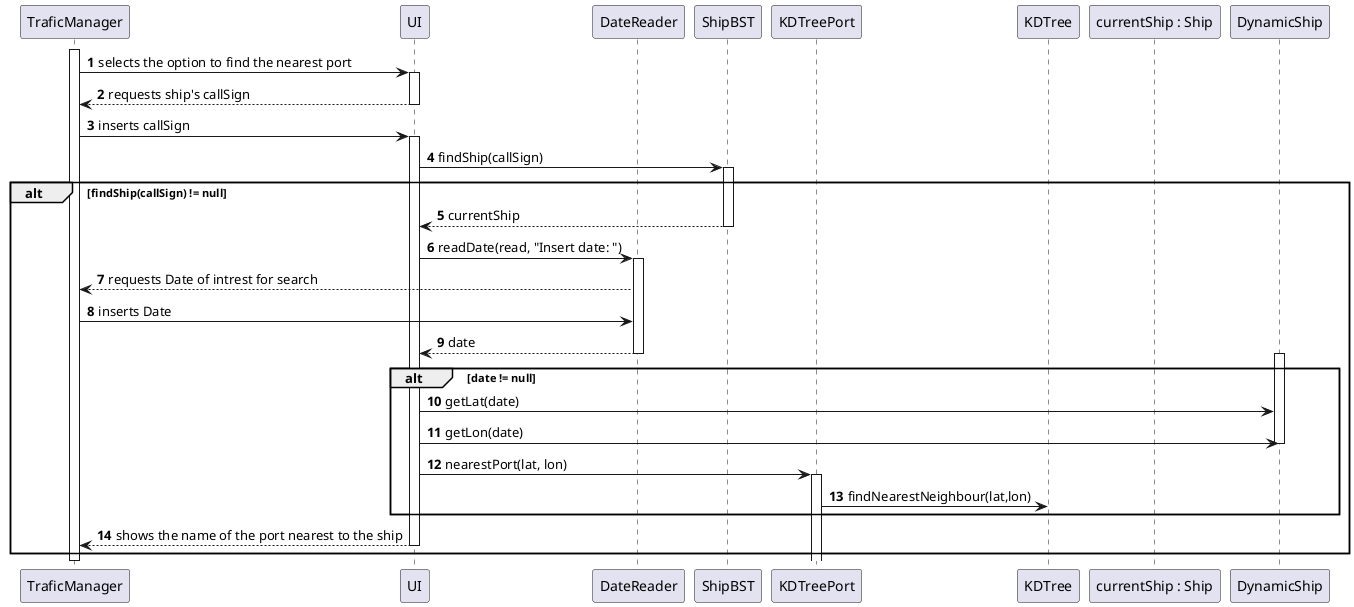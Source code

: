 @startuml
'https://plantuml.com/sequence-diagram

autonumber

participant "TraficManager" as tm
participant "UI" as ui
participant "DateReader" as read
participant "ShipBST" as sbst
participant "KDTreePort" as kdtree
participant "KDTree" as kd
participant "currentShip : Ship" as current
participant "DynamicShip" as ds


activate tm
    tm->ui : selects the option to find the nearest port
activate ui
    ui-->tm : requests ship's callSign
deactivate ui
    tm->ui : inserts callSign
activate ui

ui->sbst : findShip(callSign)
alt findShip(callSign) != null

activate sbst
    sbst-->ui : currentShip
deactivate sbst


    ui->read : readDate(read, "Insert date: ")
activate read
    read-->tm : requests Date of intrest for search
    tm->read : inserts Date
    read-->ui : date
deactivate read

alt date != null

    activate ds
    ui->ds : getLat(date)
    ui->ds: getLon(date)
    deactivate ds

    ui->kdtree : nearestPort(lat, lon)
    activate kdtree
    kdtree-> kd: findNearestNeighbour(lat,lon)

end

    ui-->tm : shows the name of the port nearest to the ship
deactivate ui
end
deactivate tm


@enduml